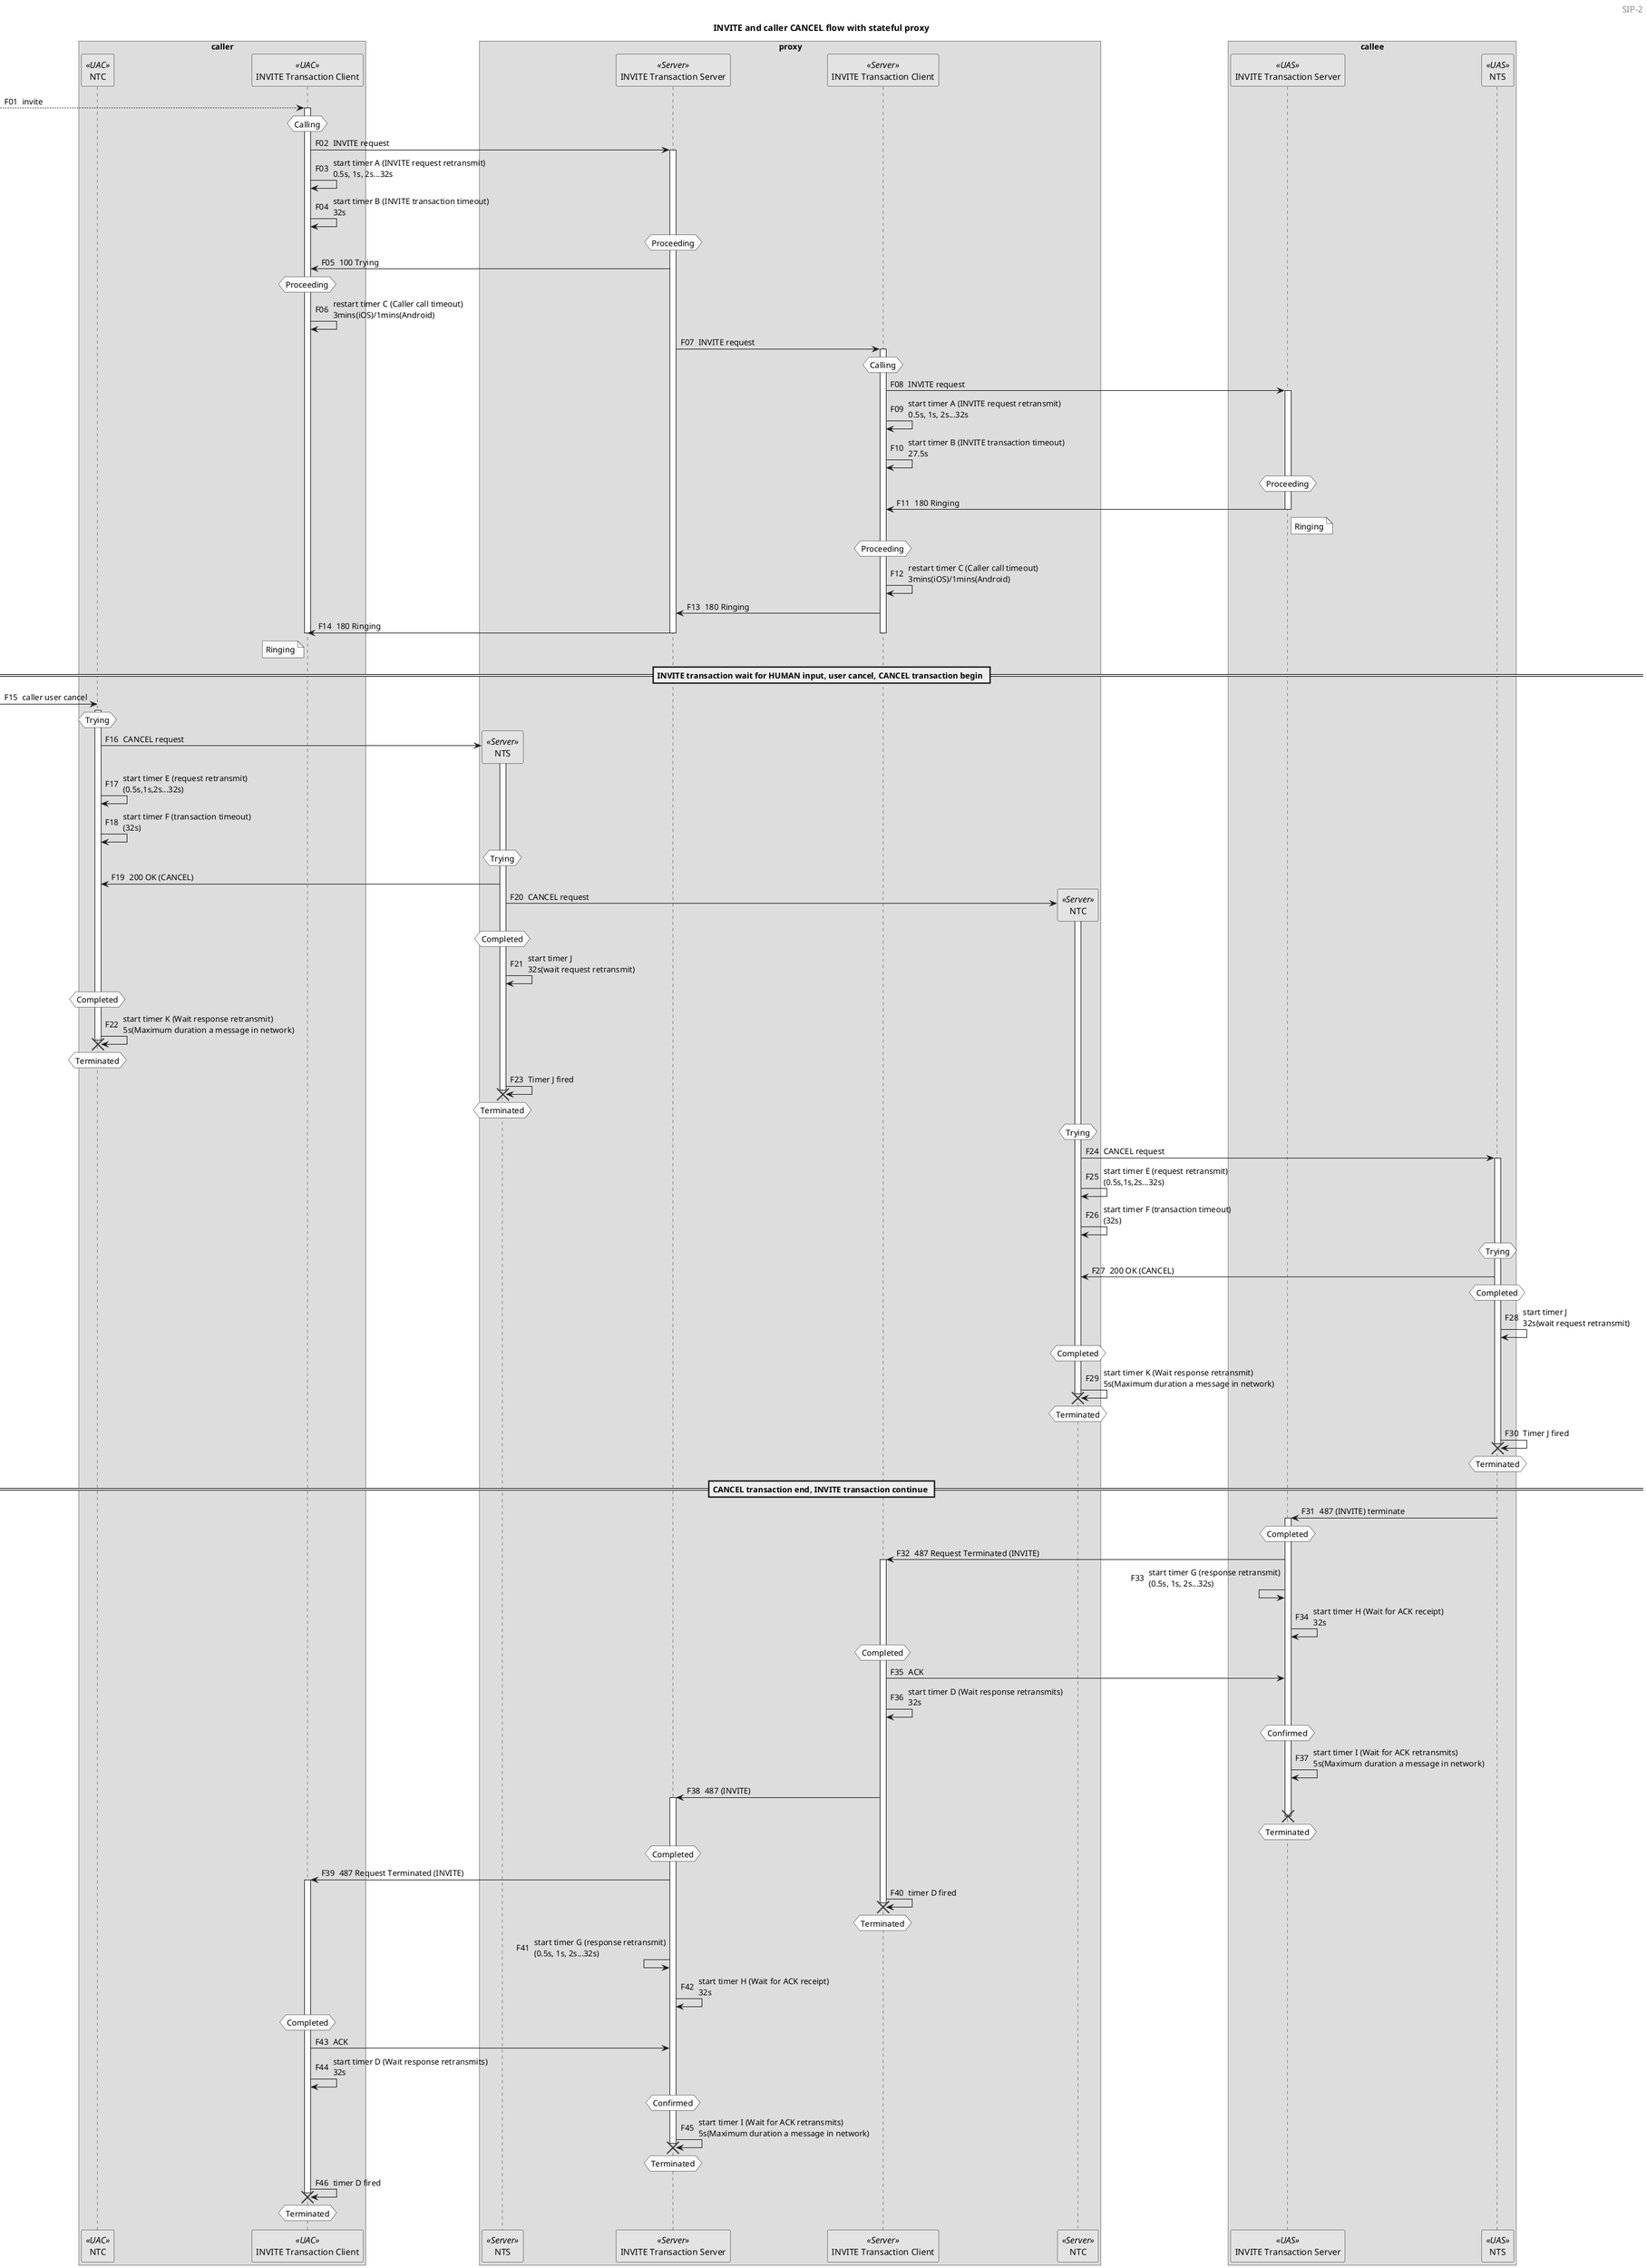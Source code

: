 @startuml
title INVITE and caller CANCEL flow with stateful proxy
skinparam monochrome true
'skinparam sequenceParticipant underline
skinparam BoxPadding 40
autonumber "F00 "

skinparam headerFontSize 14
'skinparam headerFontColor red
header SIP-2


box "caller"
participant "NTC" as UAC_NTC << UAC >>
'participant "Core" as UAC_Core << UAC >>
participant "INVITE Transaction Client" as UAC_ITC << UAC >>
end box

box "proxy"
participant "NTS" as Proxy_NTS << Server >>
participant "INVITE Transaction Server" as Proxy_ITS << Server >>
'participant "Core" as Proxy_Core << Server >>
participant "INVITE Transaction Client" as Proxy_ITC << Server >>
participant "NTC" as Proxy_NTC << Server >>
end box

box "callee"
participant "INVITE Transaction Server" as UAS_ITS << UAS >>
'participant "Core" as UAS_Core << UAS >>
participant "NTS" as UAS_NTS << UAS >>
end box

'activate UAC_Core
'activate Proxy_Core
'activate UAS_Core

'UAC_Core -> UAC_ITC: new
--> UAC_ITC: invite
activate UAC_ITC
hnote over UAC_ITC: Calling
UAC_ITC -> Proxy_ITS: INVITE request
activate Proxy_ITS
UAC_ITC -> UAC_ITC: start timer A (INVITE request retransmit)\n0.5s, 1s, 2s...32s
UAC_ITC -> UAC_ITC: start timer B (INVITE transaction timeout)\n32s
'Proxy_ITS <- Proxy_Core: new UAS_ITS
'Proxy_ITS <- Proxy_Core: INVITE request
hnote over Proxy_ITS: Proceeding
UAC_ITC <- Proxy_ITS: 100 Trying
'UAC_Core -> UAC_ITC: 100 Trying
hnote over UAC_ITC: Proceeding
UAC_ITC -> UAC_ITC: restart timer C (Caller call timeout)\n3mins(iOS)/1mins(Android)

'Proxy_Core -> Proxy_ITC: new UAC_ITC
Proxy_ITS -> Proxy_ITC: INVITE request
activate Proxy_ITC
hnote over Proxy_ITC: Calling
Proxy_ITC -> UAS_ITS: INVITE request
activate UAS_ITS
Proxy_ITC -> Proxy_ITC: start timer A (INVITE request retransmit)\n0.5s, 1s, 2s...32s
Proxy_ITC -> Proxy_ITC: start timer B (INVITE transaction timeout)\n27.5s
'UAS_ITS <- UAS_Core: new
'UAS_ITS <- UAS_Core: INVITE request
hnote over UAS_ITS: Proceeding
Proxy_ITC <- UAS_ITS: 180 Ringing
note right of UAS_ITS: Ringing
deactivate UAS_ITS
'Proxy_Core -> Proxy_ITC: 180 Ringing
hnote over Proxy_ITC: Proceeding
Proxy_ITC -> Proxy_ITC: restart timer C (Caller call timeout)\n3mins(iOS)/1mins(Android)
Proxy_ITS <- Proxy_ITC: 180 Ringing
UAC_ITC <- Proxy_ITS: 180 Ringing
'UAC_Core -> UAC_ITC: 180 Ringing
note left of UAC_ITC: Ringing

'deactivate UAC_Core
deactivate UAC_ITC
deactivate Proxy_ITS
deactivate Proxy_ITC
'deactivate UAS_Core

== INVITE transaction wait for HUMAN input, user cancel, CANCEL transaction begin ==

-> UAC_NTC**: caller user cancel
'activate UAC_Core
'activate UAS_Core
'UAC_Core -> UAC_NTC**: new
'UAC_Core -> UAC_NTC: cancel
activate UAC_NTC
hnote over UAC_NTC: Trying
UAC_NTC -> Proxy_NTS**: CANCEL request
activate Proxy_NTS
UAC_NTC -> UAC_NTC: start timer E (request retransmit)\n(0.5s,1s,2s...32s)
UAC_NTC -> UAC_NTC: start timer F (transaction timeout)\n(32s)
'Proxy_NTS <- Proxy_Core**: new Non-invite TS
'Proxy_NTS <- Proxy_Core: CANCEL request
hnote over Proxy_NTS: Trying
UAC_NTC <- Proxy_NTS: 200 OK (CANCEL)
'UAC_NTC <- UAC_Core: 200 OK (CANCEL)
Proxy_NTS -> Proxy_NTC**: CANCEL request
activate Proxy_NTC
hnote over Proxy_NTS: Completed
Proxy_NTS -> Proxy_NTS: start timer J\n32s(wait request retransmit)
hnote over UAC_NTC: Completed
UAC_NTC -> UAC_NTC: start timer K (Wait response retransmit)\n5s(Maximum duration a message in network)
hnote over UAC_NTC: Terminated
destroy UAC_NTC

Proxy_NTS -> Proxy_NTS: Timer J fired
hnote over Proxy_NTS: Terminated
destroy Proxy_NTS

'Proxy_Core -> Proxy_NTC**: new Non-invite TC
hnote over Proxy_NTC: Trying
Proxy_NTC -> UAS_NTS: CANCEL request
activate UAS_NTS
Proxy_NTC -> Proxy_NTC: start timer E (request retransmit)\n(0.5s,1s,2s...32s)
Proxy_NTC -> Proxy_NTC: start timer F (transaction timeout)\n(32s)
'UAS_NTS <- UAS_Core**: new
'UAS_NTS <- UAS_Core: CANCEL request
hnote over UAS_NTS: Trying
Proxy_NTC <- UAS_NTS: 200 OK (CANCEL)
hnote over UAS_NTS: Completed
UAS_NTS -> UAS_NTS: start timer J\n32s(wait request retransmit)
'Proxy_Core -> Proxy_NTC: 200 OK (CANCEL)
hnote over Proxy_NTC: Completed
Proxy_NTC -> Proxy_NTC: start timer K (Wait response retransmit)\n5s(Maximum duration a message in network)
hnote over Proxy_NTC: Terminated
destroy Proxy_NTC

UAS_NTS -> UAS_NTS: Timer J fired
hnote over UAS_NTS: Terminated
destroy UAS_NTS

== CANCEL transaction end, INVITE transaction continue ==

' CANCEL是hop-by-hop的
' 487也是hop-by-hop的
' 所以应该是 Proxy_ITS 在收到InviteTC的CANCEL时生成 487响应给InviteTC
UAS_ITS <- UAS_NTS: 487 (INVITE) terminate
hnote over UAS_ITS: Completed
activate UAS_ITS
Proxy_ITC <- UAS_ITS: 487 Request Terminated (INVITE)
activate Proxy_ITC
UAS_ITS <- UAS_ITS: start timer G (response retransmit)\n(0.5s, 1s, 2s...32s)
UAS_ITS -> UAS_ITS: start timer H (Wait for ACK receipt)\n32s
'Proxy_Core -> Proxy_ITC: 487 (INVITE)
hnote over Proxy_ITC: Completed
Proxy_ITC -> UAS_ITS: ACK
Proxy_ITC -> Proxy_ITC: start timer D (Wait response retransmits)\n32s
'UAS_ITS <- UAS_Core: ACK
hnote over UAS_ITS: Confirmed
UAS_ITS -> UAS_ITS: start timer I (Wait for ACK retransmits)\n5s(Maximum duration a message in network)

Proxy_ITS <- Proxy_ITC: 487 (INVITE)
activate Proxy_ITS
hnote over UAS_ITS: Terminated
destroy UAS_ITS
hnote over Proxy_ITS: Completed

UAC_ITC <- Proxy_ITS: 487 Request Terminated (INVITE)
activate UAC_ITC
Proxy_ITC -> Proxy_ITC: timer D fired
hnote over Proxy_ITC: Terminated
destroy Proxy_ITC
Proxy_ITS <- Proxy_ITS: start timer G (response retransmit)\n(0.5s, 1s, 2s...32s)
Proxy_ITS -> Proxy_ITS: start timer H (Wait for ACK receipt)\n32s

'UAC_Core -> UAC_ITC: 487 (INVITE)
hnote over UAC_ITC: Completed
UAC_ITC -> Proxy_ITS: ACK
UAC_ITC -> UAC_ITC: start timer D (Wait response retransmits)\n32s
'Proxy_ITS <- Proxy_Core: ACK
hnote over Proxy_ITS: Confirmed
Proxy_ITS -> Proxy_ITS: start timer I (Wait for ACK retransmits)\n5s(Maximum duration a message in network)

'UAS_ITS -> UAS_ITS: timer I fired

'Proxy_ITS -> Proxy_ITS: timer I fired
hnote over Proxy_ITS: Terminated
destroy Proxy_ITS


UAC_ITC -> UAC_ITC: timer D fired
hnote over UAC_ITC: Terminated
destroy UAC_ITC

@enduml